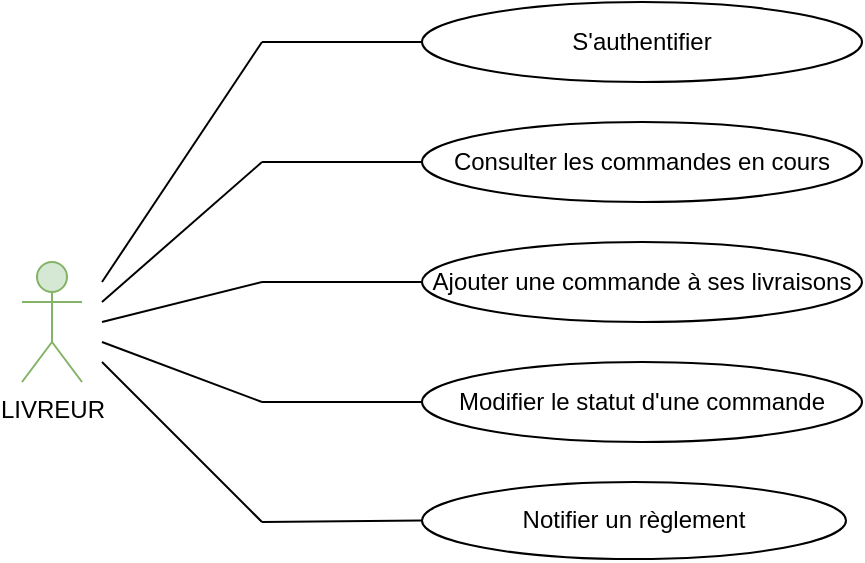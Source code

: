 <mxfile version="13.1.14" type="github">
  <diagram id="YEW_XgKMcBk3fxVD1bnq" name="Page-1">
    <mxGraphModel dx="946" dy="525" grid="1" gridSize="10" guides="1" tooltips="1" connect="1" arrows="1" fold="1" page="1" pageScale="1" pageWidth="827" pageHeight="1169" math="0" shadow="0">
      <root>
        <mxCell id="0" />
        <mxCell id="1" parent="0" />
        <mxCell id="R-UamuHSypKIa0kRamz_-2" value="LIVREUR" style="shape=umlActor;verticalLabelPosition=bottom;labelBackgroundColor=#ffffff;verticalAlign=top;html=1;outlineConnect=0;fillColor=#d5e8d4;strokeColor=#82b366;" parent="1" vertex="1">
          <mxGeometry x="40" y="230" width="30" height="60" as="geometry" />
        </mxCell>
        <mxCell id="R-UamuHSypKIa0kRamz_-5" value="" style="endArrow=none;html=1;endFill=0;" parent="1" edge="1">
          <mxGeometry width="50" height="50" relative="1" as="geometry">
            <mxPoint x="80" y="240" as="sourcePoint" />
            <mxPoint x="160" y="120" as="targetPoint" />
          </mxGeometry>
        </mxCell>
        <mxCell id="R-UamuHSypKIa0kRamz_-6" value="" style="endArrow=none;html=1;exitX=0;exitY=0.5;exitDx=0;exitDy=0;" parent="1" source="R-UamuHSypKIa0kRamz_-7" edge="1">
          <mxGeometry width="50" height="50" relative="1" as="geometry">
            <mxPoint x="240" y="120" as="sourcePoint" />
            <mxPoint x="160" y="120" as="targetPoint" />
          </mxGeometry>
        </mxCell>
        <mxCell id="R-UamuHSypKIa0kRamz_-7" value="S&#39;authentifier" style="ellipse;whiteSpace=wrap;html=1;" parent="1" vertex="1">
          <mxGeometry x="240" y="100" width="220" height="40" as="geometry" />
        </mxCell>
        <mxCell id="R-UamuHSypKIa0kRamz_-10" value="Consulter les commandes en cours" style="ellipse;whiteSpace=wrap;html=1;" parent="1" vertex="1">
          <mxGeometry x="240" y="160" width="220" height="40" as="geometry" />
        </mxCell>
        <mxCell id="R-UamuHSypKIa0kRamz_-11" value="" style="endArrow=none;html=1;entryX=0;entryY=0.5;entryDx=0;entryDy=0;" parent="1" target="R-UamuHSypKIa0kRamz_-10" edge="1">
          <mxGeometry width="50" height="50" relative="1" as="geometry">
            <mxPoint x="160" y="180" as="sourcePoint" />
            <mxPoint x="440" y="280" as="targetPoint" />
          </mxGeometry>
        </mxCell>
        <mxCell id="R-UamuHSypKIa0kRamz_-12" value="Ajouter une commande à ses livraisons" style="ellipse;whiteSpace=wrap;html=1;" parent="1" vertex="1">
          <mxGeometry x="240" y="220" width="220" height="40" as="geometry" />
        </mxCell>
        <mxCell id="R-UamuHSypKIa0kRamz_-13" value="Modifier le statut d&#39;une commande" style="ellipse;whiteSpace=wrap;html=1;" parent="1" vertex="1">
          <mxGeometry x="240" y="280" width="220" height="40" as="geometry" />
        </mxCell>
        <mxCell id="R-UamuHSypKIa0kRamz_-14" value="Notifier un règlement" style="ellipse;whiteSpace=wrap;html=1;aspect=fixed;" parent="1" vertex="1">
          <mxGeometry x="240" y="340" width="212" height="38.56" as="geometry" />
        </mxCell>
        <mxCell id="R-UamuHSypKIa0kRamz_-15" value="" style="endArrow=none;html=1;entryX=0;entryY=0.5;entryDx=0;entryDy=0;" parent="1" target="R-UamuHSypKIa0kRamz_-12" edge="1">
          <mxGeometry width="50" height="50" relative="1" as="geometry">
            <mxPoint x="160" y="240" as="sourcePoint" />
            <mxPoint x="440" y="280" as="targetPoint" />
          </mxGeometry>
        </mxCell>
        <mxCell id="R-UamuHSypKIa0kRamz_-16" value="" style="endArrow=none;html=1;exitX=0;exitY=0.5;exitDx=0;exitDy=0;" parent="1" source="R-UamuHSypKIa0kRamz_-13" edge="1">
          <mxGeometry width="50" height="50" relative="1" as="geometry">
            <mxPoint x="390" y="330" as="sourcePoint" />
            <mxPoint x="160" y="300" as="targetPoint" />
          </mxGeometry>
        </mxCell>
        <mxCell id="R-UamuHSypKIa0kRamz_-17" value="" style="endArrow=none;html=1;entryX=0;entryY=0.5;entryDx=0;entryDy=0;" parent="1" target="R-UamuHSypKIa0kRamz_-14" edge="1">
          <mxGeometry width="50" height="50" relative="1" as="geometry">
            <mxPoint x="160" y="360" as="sourcePoint" />
            <mxPoint x="440" y="280" as="targetPoint" />
          </mxGeometry>
        </mxCell>
        <mxCell id="R-UamuHSypKIa0kRamz_-18" value="" style="endArrow=none;html=1;" parent="1" edge="1">
          <mxGeometry width="50" height="50" relative="1" as="geometry">
            <mxPoint x="160" y="180" as="sourcePoint" />
            <mxPoint x="80" y="250" as="targetPoint" />
          </mxGeometry>
        </mxCell>
        <mxCell id="R-UamuHSypKIa0kRamz_-19" value="" style="endArrow=none;html=1;" parent="1" edge="1">
          <mxGeometry width="50" height="50" relative="1" as="geometry">
            <mxPoint x="80" y="260" as="sourcePoint" />
            <mxPoint x="160" y="240" as="targetPoint" />
          </mxGeometry>
        </mxCell>
        <mxCell id="R-UamuHSypKIa0kRamz_-20" value="" style="endArrow=none;html=1;" parent="1" edge="1">
          <mxGeometry width="50" height="50" relative="1" as="geometry">
            <mxPoint x="80" y="270" as="sourcePoint" />
            <mxPoint x="160" y="300" as="targetPoint" />
          </mxGeometry>
        </mxCell>
        <mxCell id="R-UamuHSypKIa0kRamz_-21" value="" style="endArrow=none;html=1;" parent="1" edge="1">
          <mxGeometry width="50" height="50" relative="1" as="geometry">
            <mxPoint x="160" y="360" as="sourcePoint" />
            <mxPoint x="80" y="280" as="targetPoint" />
          </mxGeometry>
        </mxCell>
      </root>
    </mxGraphModel>
  </diagram>
</mxfile>
